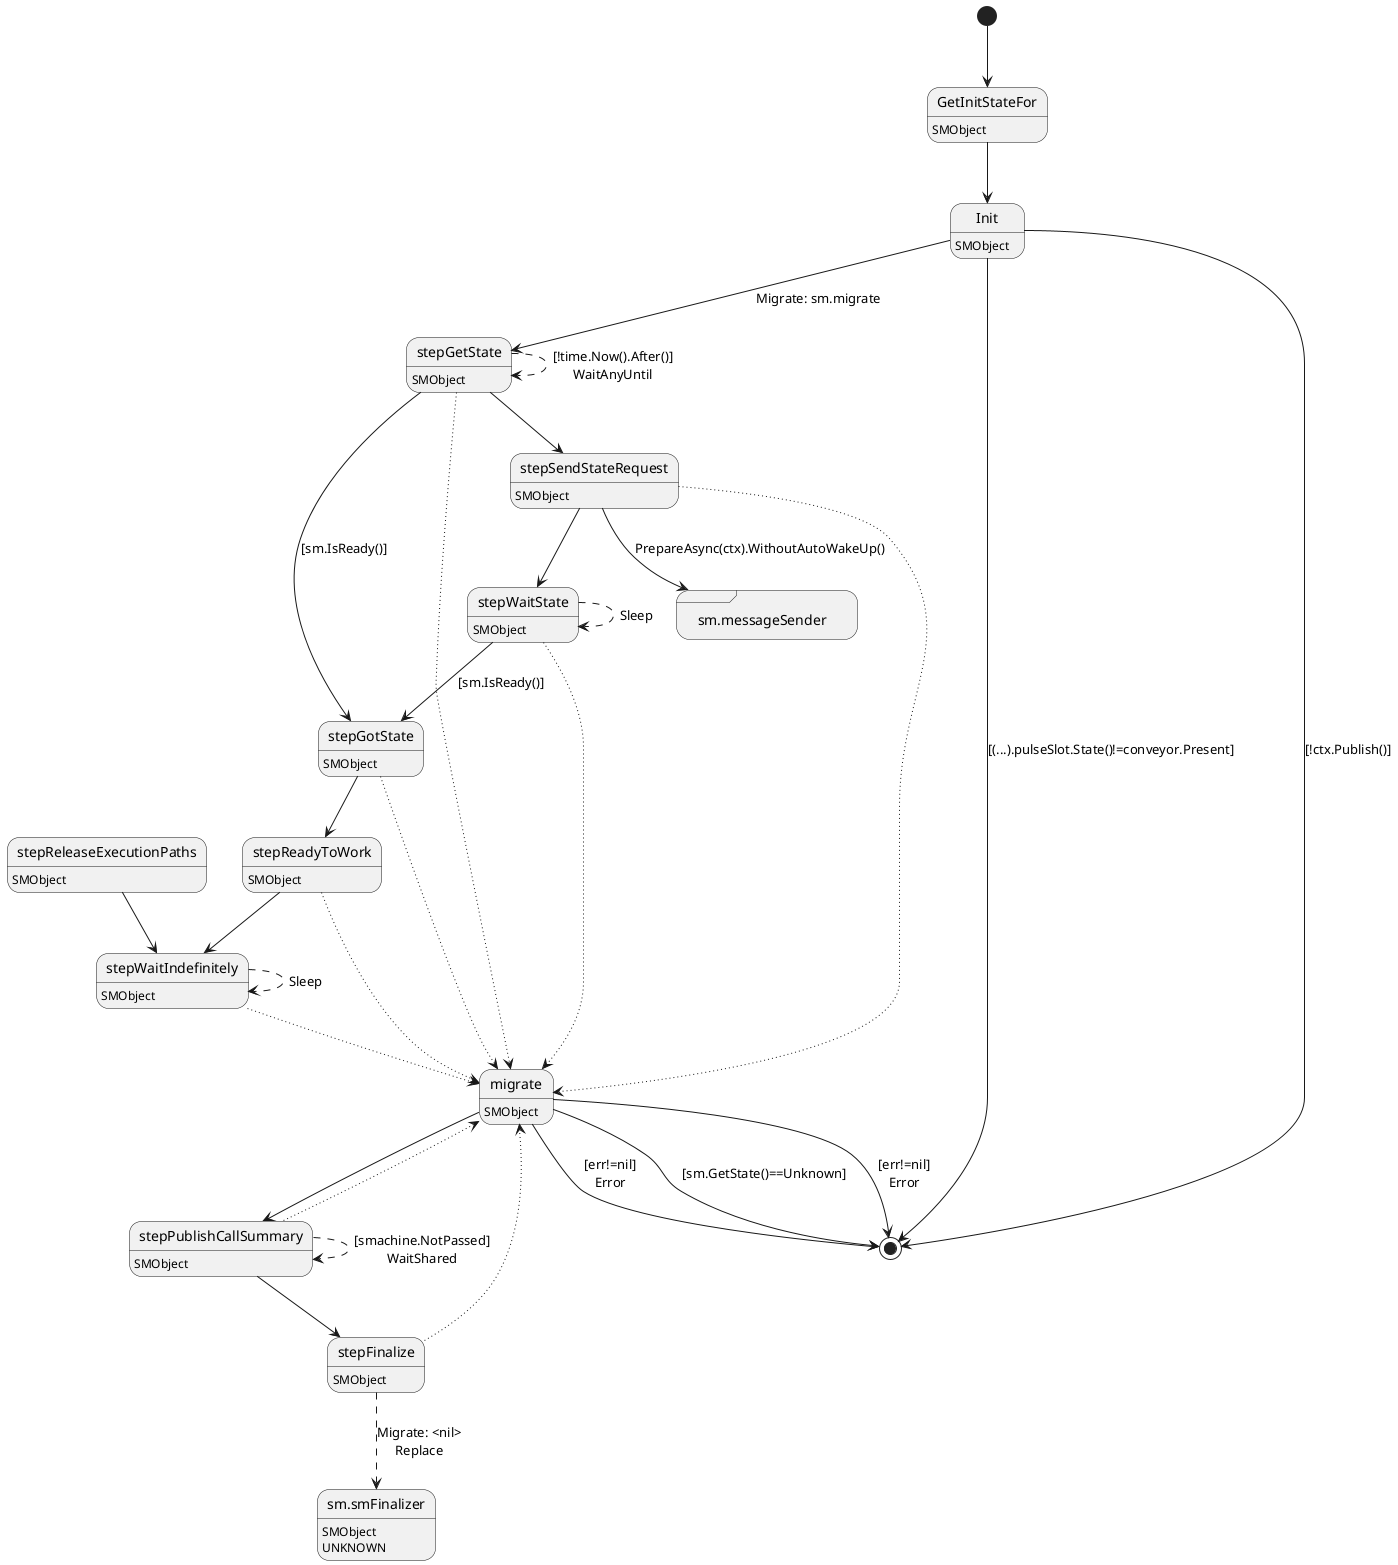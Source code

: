 @startuml
state "GetInitStateFor" as T00_S001
T00_S001 : SMObject
[*] --> T00_S001
T00_S001 --> T00_S002
state "Init" as T00_S002
T00_S002 : SMObject
T00_S002 --> [*] : [(...).pulseSlot.State()!=conveyor.Present]
T00_S002 --> [*] : [!ctx.Publish()]
T00_S002 --> T00_S005 : Migrate: sm.migrate
state "migrate" as T00_S011
T00_S011 : SMObject
T00_S011 --> [*] : [sm.GetState()==Unknown]
T00_S011 --> [*] : [err!=nil]\nError
T00_S011 --> [*] : [err!=nil]\nError
T00_S011 --> T00_S012
state "sm.messageSender" as T00_S004 <<sdlreceive>>
state "stepFinalize" as T00_S013
T00_S013 : SMObject
T00_S013 --[dotted]> T00_S011
state "sm.smFinalizer" as T00_U001
T00_U001 : SMObject
T00_U001 : UNKNOWN 
T00_S013 --[dashed]> T00_U001 : Migrate: <nil>\nReplace
state "stepGetState" as T00_S005
T00_S005 : SMObject
T00_S005 --[dotted]> T00_S011
T00_S005 --> T00_S007 : [sm.IsReady()]
T00_S005 --[dashed]> T00_S005 : [!time.Now().After()]\nWaitAnyUntil
T00_S005 --> T00_S003
state "stepGotState" as T00_S007
T00_S007 : SMObject
T00_S007 --[dotted]> T00_S011
T00_S007 --> T00_S008
state "stepPublishCallSummary" as T00_S012
T00_S012 : SMObject
T00_S012 --[dotted]> T00_S011
T00_S012 --[dashed]> T00_S012 : [smachine.NotPassed]\nWaitShared
T00_S012 --> T00_S013
state "stepReadyToWork" as T00_S008
T00_S008 : SMObject
T00_S008 --[dotted]> T00_S011
T00_S008 --> T00_S009
state "stepReleaseExecutionPaths" as T00_S010
T00_S010 : SMObject
T00_S010 --> T00_S009
state "stepSendStateRequest" as T00_S003
T00_S003 : SMObject
T00_S003 --[dotted]> T00_S011
T00_S003 --> T00_S004 : PrepareAsync(ctx).WithoutAutoWakeUp()
T00_S003 --> T00_S006
state "stepWaitIndefinitely" as T00_S009
T00_S009 : SMObject
T00_S009 --[dotted]> T00_S011
T00_S009 --[dashed]> T00_S009 : Sleep
state "stepWaitState" as T00_S006
T00_S006 : SMObject
T00_S006 --[dotted]> T00_S011
T00_S006 --> T00_S007 : [sm.IsReady()]
T00_S006 --[dashed]> T00_S006 : Sleep
@enduml
